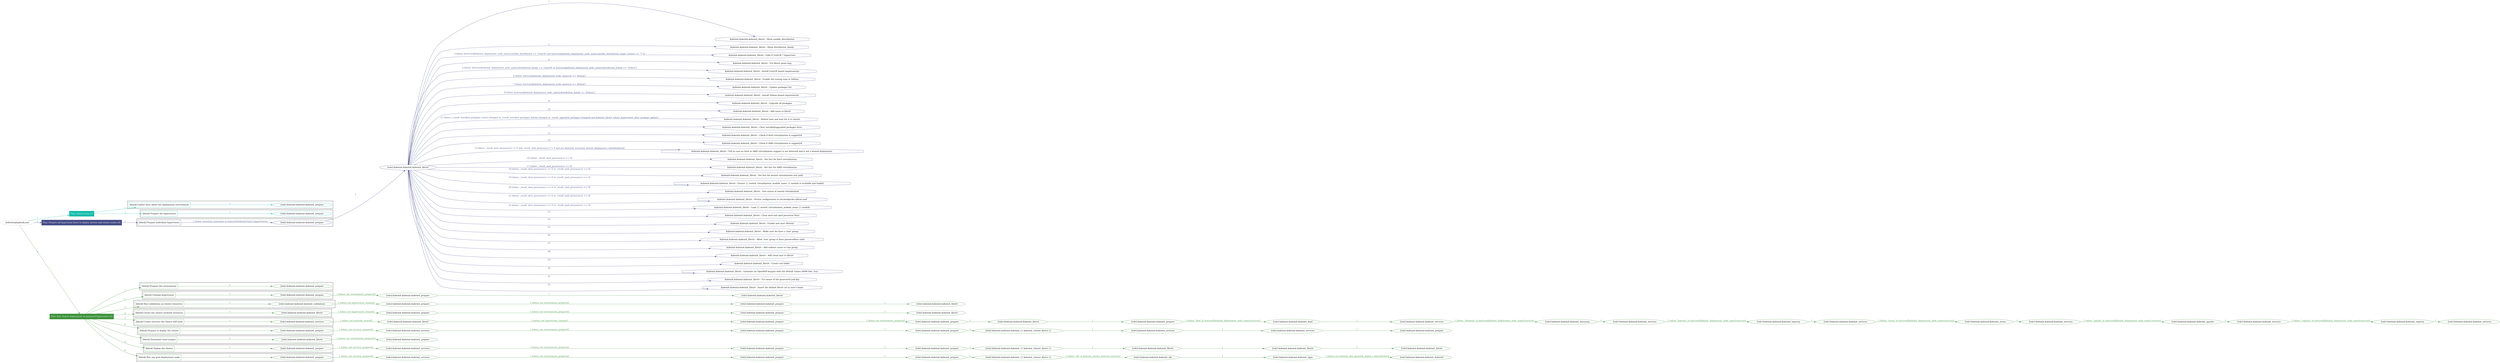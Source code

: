 digraph {
	graph [concentrate=true ordering=in rankdir=LR ratio=fill]
	edge [esep=5 sep=10]
	"kubeinit/playbook.yml" [id=root_node style=dotted]
	play_b51f8426 [label="Play: Initial setup (1)" color="#11bbab" fontcolor="#ffffff" id=play_b51f8426 shape=box style=filled tooltip=localhost]
	"kubeinit/playbook.yml" -> play_b51f8426 [label="1 " color="#11bbab" fontcolor="#11bbab" id=edge_6d5c44a6 labeltooltip="1 " tooltip="1 "]
	subgraph "kubeinit.kubeinit.kubeinit_prepare" {
		role_9feb195b [label="[role] kubeinit.kubeinit.kubeinit_prepare" color="#11bbab" id=role_9feb195b tooltip="kubeinit.kubeinit.kubeinit_prepare"]
	}
	subgraph "kubeinit.kubeinit.kubeinit_prepare" {
		role_089c2559 [label="[role] kubeinit.kubeinit.kubeinit_prepare" color="#11bbab" id=role_089c2559 tooltip="kubeinit.kubeinit.kubeinit_prepare"]
	}
	subgraph "Play: Initial setup (1)" {
		play_b51f8426 -> block_f83c336a [label=1 color="#11bbab" fontcolor="#11bbab" id=edge_c0c05ef8 labeltooltip=1 tooltip=1]
		subgraph cluster_block_f83c336a {
			block_f83c336a [label="[block] Gather facts about the deployment environment" color="#11bbab" id=block_f83c336a labeltooltip="Gather facts about the deployment environment" shape=box tooltip="Gather facts about the deployment environment"]
			block_f83c336a -> role_9feb195b [label="1 " color="#11bbab" fontcolor="#11bbab" id=edge_095c318e labeltooltip="1 " tooltip="1 "]
		}
		play_b51f8426 -> block_04565ffa [label=2 color="#11bbab" fontcolor="#11bbab" id=edge_45d6c869 labeltooltip=2 tooltip=2]
		subgraph cluster_block_04565ffa {
			block_04565ffa [label="[block] Prepare the hypervisors" color="#11bbab" id=block_04565ffa labeltooltip="Prepare the hypervisors" shape=box tooltip="Prepare the hypervisors"]
			block_04565ffa -> role_089c2559 [label="1 " color="#11bbab" fontcolor="#11bbab" id=edge_14ee7ec5 labeltooltip="1 " tooltip="1 "]
		}
	}
	play_76b82106 [label="Play: Prepare all hypervisor hosts to deploy service and cluster nodes (0)" color="#464c86" fontcolor="#ffffff" id=play_76b82106 shape=box style=filled tooltip="Play: Prepare all hypervisor hosts to deploy service and cluster nodes (0)"]
	"kubeinit/playbook.yml" -> play_76b82106 [label="2 " color="#464c86" fontcolor="#464c86" id=edge_75ee89aa labeltooltip="2 " tooltip="2 "]
	subgraph "kubeinit.kubeinit.kubeinit_libvirt" {
		role_32d280fd [label="[role] kubeinit.kubeinit.kubeinit_libvirt" color="#464c86" id=role_32d280fd tooltip="kubeinit.kubeinit.kubeinit_libvirt"]
		task_90e5132d [label="kubeinit.kubeinit.kubeinit_libvirt : Show ansible_distribution" color="#464c86" id=task_90e5132d shape=octagon tooltip="kubeinit.kubeinit.kubeinit_libvirt : Show ansible_distribution"]
		role_32d280fd -> task_90e5132d [label="1 " color="#464c86" fontcolor="#464c86" id=edge_5ddda1cb labeltooltip="1 " tooltip="1 "]
		task_13ab9576 [label="kubeinit.kubeinit.kubeinit_libvirt : Show distribution_family" color="#464c86" id=task_13ab9576 shape=octagon tooltip="kubeinit.kubeinit.kubeinit_libvirt : Show distribution_family"]
		role_32d280fd -> task_13ab9576 [label="2 " color="#464c86" fontcolor="#464c86" id=edge_0612c269 labeltooltip="2 " tooltip="2 "]
		task_2d4ebb64 [label="kubeinit.kubeinit.kubeinit_libvirt : Fails if CentOS 7 hypervisor" color="#464c86" id=task_2d4ebb64 shape=octagon tooltip="kubeinit.kubeinit.kubeinit_libvirt : Fails if CentOS 7 hypervisor"]
		role_32d280fd -> task_2d4ebb64 [label="3 [when: (hostvars[kubeinit_deployment_node_name].ansible_distribution == 'CentOS' and hostvars[kubeinit_deployment_node_name].ansible_distribution_major_version == \"7\")]" color="#464c86" fontcolor="#464c86" id=edge_96c185b6 labeltooltip="3 [when: (hostvars[kubeinit_deployment_node_name].ansible_distribution == 'CentOS' and hostvars[kubeinit_deployment_node_name].ansible_distribution_major_version == \"7\")]" tooltip="3 [when: (hostvars[kubeinit_deployment_node_name].ansible_distribution == 'CentOS' and hostvars[kubeinit_deployment_node_name].ansible_distribution_major_version == \"7\")]"]
		task_e82a0c28 [label="kubeinit.kubeinit.kubeinit_libvirt : Fix libvirt qemu bug" color="#464c86" id=task_e82a0c28 shape=octagon tooltip="kubeinit.kubeinit.kubeinit_libvirt : Fix libvirt qemu bug"]
		role_32d280fd -> task_e82a0c28 [label="4 " color="#464c86" fontcolor="#464c86" id=edge_be903d21 labeltooltip="4 " tooltip="4 "]
		task_8e5e987b [label="kubeinit.kubeinit.kubeinit_libvirt : Install CentOS based requirements" color="#464c86" id=task_8e5e987b shape=octagon tooltip="kubeinit.kubeinit.kubeinit_libvirt : Install CentOS based requirements"]
		role_32d280fd -> task_8e5e987b [label="5 [when: hostvars[kubeinit_deployment_node_name].distribution_family == 'CentOS' or hostvars[kubeinit_deployment_node_name].distribution_family == 'Fedora']" color="#464c86" fontcolor="#464c86" id=edge_e943efad labeltooltip="5 [when: hostvars[kubeinit_deployment_node_name].distribution_family == 'CentOS' or hostvars[kubeinit_deployment_node_name].distribution_family == 'Fedora']" tooltip="5 [when: hostvars[kubeinit_deployment_node_name].distribution_family == 'CentOS' or hostvars[kubeinit_deployment_node_name].distribution_family == 'Fedora']"]
		task_328febbd [label="kubeinit.kubeinit.kubeinit_libvirt : Enable the testing repo in Debian" color="#464c86" id=task_328febbd shape=octagon tooltip="kubeinit.kubeinit.kubeinit_libvirt : Enable the testing repo in Debian"]
		role_32d280fd -> task_328febbd [label="6 [when: hostvars[kubeinit_deployment_node_name].os == 'debian']" color="#464c86" fontcolor="#464c86" id=edge_9ec81605 labeltooltip="6 [when: hostvars[kubeinit_deployment_node_name].os == 'debian']" tooltip="6 [when: hostvars[kubeinit_deployment_node_name].os == 'debian']"]
		task_7bda42e8 [label="kubeinit.kubeinit.kubeinit_libvirt : Update packages list" color="#464c86" id=task_7bda42e8 shape=octagon tooltip="kubeinit.kubeinit.kubeinit_libvirt : Update packages list"]
		role_32d280fd -> task_7bda42e8 [label="7 [when: hostvars[kubeinit_deployment_node_name].os == 'debian']" color="#464c86" fontcolor="#464c86" id=edge_c4a8a4eb labeltooltip="7 [when: hostvars[kubeinit_deployment_node_name].os == 'debian']" tooltip="7 [when: hostvars[kubeinit_deployment_node_name].os == 'debian']"]
		task_499e26c8 [label="kubeinit.kubeinit.kubeinit_libvirt : Install Debian based requirements" color="#464c86" id=task_499e26c8 shape=octagon tooltip="kubeinit.kubeinit.kubeinit_libvirt : Install Debian based requirements"]
		role_32d280fd -> task_499e26c8 [label="8 [when: hostvars[kubeinit_deployment_node_name].distribution_family == 'Debian']" color="#464c86" fontcolor="#464c86" id=edge_21a624a6 labeltooltip="8 [when: hostvars[kubeinit_deployment_node_name].distribution_family == 'Debian']" tooltip="8 [when: hostvars[kubeinit_deployment_node_name].distribution_family == 'Debian']"]
		task_cd4f12f0 [label="kubeinit.kubeinit.kubeinit_libvirt : Upgrade all packages" color="#464c86" id=task_cd4f12f0 shape=octagon tooltip="kubeinit.kubeinit.kubeinit_libvirt : Upgrade all packages"]
		role_32d280fd -> task_cd4f12f0 [label="9 " color="#464c86" fontcolor="#464c86" id=edge_5d234f0d labeltooltip="9 " tooltip="9 "]
		task_fe9263b0 [label="kubeinit.kubeinit.kubeinit_libvirt : Add users to libvirt" color="#464c86" id=task_fe9263b0 shape=octagon tooltip="kubeinit.kubeinit.kubeinit_libvirt : Add users to libvirt"]
		role_32d280fd -> task_fe9263b0 [label="10 " color="#464c86" fontcolor="#464c86" id=edge_28560e75 labeltooltip="10 " tooltip="10 "]
		task_1d5a001f [label="kubeinit.kubeinit.kubeinit_libvirt : Reboot host and wait for it to restart" color="#464c86" id=task_1d5a001f shape=octagon tooltip="kubeinit.kubeinit.kubeinit_libvirt : Reboot host and wait for it to restart"]
		role_32d280fd -> task_1d5a001f [label="11 [when: (_result_installed_packages_centos.changed or _result_installed_packages_debian.changed or _result_upgraded_packages.changed) and kubeinit_libvirt_reboot_hypervisors_after_package_update]" color="#464c86" fontcolor="#464c86" id=edge_9ba7397d labeltooltip="11 [when: (_result_installed_packages_centos.changed or _result_installed_packages_debian.changed or _result_upgraded_packages.changed) and kubeinit_libvirt_reboot_hypervisors_after_package_update]" tooltip="11 [when: (_result_installed_packages_centos.changed or _result_installed_packages_debian.changed or _result_upgraded_packages.changed) and kubeinit_libvirt_reboot_hypervisors_after_package_update]"]
		task_23325196 [label="kubeinit.kubeinit.kubeinit_libvirt : Clear installed/upgraded packages facts" color="#464c86" id=task_23325196 shape=octagon tooltip="kubeinit.kubeinit.kubeinit_libvirt : Clear installed/upgraded packages facts"]
		role_32d280fd -> task_23325196 [label="12 " color="#464c86" fontcolor="#464c86" id=edge_8936098b labeltooltip="12 " tooltip="12 "]
		task_2b703b2c [label="kubeinit.kubeinit.kubeinit_libvirt : Check if Intel virtualization is supported" color="#464c86" id=task_2b703b2c shape=octagon tooltip="kubeinit.kubeinit.kubeinit_libvirt : Check if Intel virtualization is supported"]
		role_32d280fd -> task_2b703b2c [label="13 " color="#464c86" fontcolor="#464c86" id=edge_e818c54f labeltooltip="13 " tooltip="13 "]
		task_6b02d97a [label="kubeinit.kubeinit.kubeinit_libvirt : Check if AMD virtualization is supported" color="#464c86" id=task_6b02d97a shape=octagon tooltip="kubeinit.kubeinit.kubeinit_libvirt : Check if AMD virtualization is supported"]
		role_32d280fd -> task_6b02d97a [label="14 " color="#464c86" fontcolor="#464c86" id=edge_65f4a5d9 labeltooltip="14 " tooltip="14 "]
		task_e0bffec3 [label="kubeinit.kubeinit.kubeinit_libvirt : Fail in case no Intel or AMD virtualization support is not detected and is not a hosted deployment." color="#464c86" id=task_e0bffec3 shape=octagon tooltip="kubeinit.kubeinit.kubeinit_libvirt : Fail in case no Intel or AMD virtualization support is not detected and is not a hosted deployment."]
		role_32d280fd -> task_e0bffec3 [label="15 [when: _result_intel_processor.rc != 0 and _result_amd_processor.rc != 0 and not (kubeinit_inventory_hosted_deployment | default(false))]" color="#464c86" fontcolor="#464c86" id=edge_0c28f5f5 labeltooltip="15 [when: _result_intel_processor.rc != 0 and _result_amd_processor.rc != 0 and not (kubeinit_inventory_hosted_deployment | default(false))]" tooltip="15 [when: _result_intel_processor.rc != 0 and _result_amd_processor.rc != 0 and not (kubeinit_inventory_hosted_deployment | default(false))]"]
		task_ecdac219 [label="kubeinit.kubeinit.kubeinit_libvirt : Set fact for Intel virtualization" color="#464c86" id=task_ecdac219 shape=octagon tooltip="kubeinit.kubeinit.kubeinit_libvirt : Set fact for Intel virtualization"]
		role_32d280fd -> task_ecdac219 [label="16 [when: _result_intel_processor.rc == 0]" color="#464c86" fontcolor="#464c86" id=edge_9c39504e labeltooltip="16 [when: _result_intel_processor.rc == 0]" tooltip="16 [when: _result_intel_processor.rc == 0]"]
		task_9620f569 [label="kubeinit.kubeinit.kubeinit_libvirt : Set fact for AMD virtualization" color="#464c86" id=task_9620f569 shape=octagon tooltip="kubeinit.kubeinit.kubeinit_libvirt : Set fact for AMD virtualization"]
		role_32d280fd -> task_9620f569 [label="17 [when: _result_amd_processor.rc == 0]" color="#464c86" fontcolor="#464c86" id=edge_4f250f8a labeltooltip="17 [when: _result_amd_processor.rc == 0]" tooltip="17 [when: _result_amd_processor.rc == 0]"]
		task_e7687722 [label="kubeinit.kubeinit.kubeinit_libvirt : Set fact for nested virtualization test path" color="#464c86" id=task_e7687722 shape=octagon tooltip="kubeinit.kubeinit.kubeinit_libvirt : Set fact for nested virtualization test path"]
		role_32d280fd -> task_e7687722 [label="18 [when: _result_intel_processor.rc == 0 or _result_amd_processor.rc == 0]" color="#464c86" fontcolor="#464c86" id=edge_cde27643 labeltooltip="18 [when: _result_intel_processor.rc == 0 or _result_amd_processor.rc == 0]" tooltip="18 [when: _result_intel_processor.rc == 0 or _result_amd_processor.rc == 0]"]
		task_34140f57 [label="kubeinit.kubeinit.kubeinit_libvirt : Ensure {{ nested_virtualization_module_name }} module is available and loaded" color="#464c86" id=task_34140f57 shape=octagon tooltip="kubeinit.kubeinit.kubeinit_libvirt : Ensure {{ nested_virtualization_module_name }} module is available and loaded"]
		role_32d280fd -> task_34140f57 [label="19 [when: _result_intel_processor.rc == 0 or _result_amd_processor.rc == 0]" color="#464c86" fontcolor="#464c86" id=edge_2d47e395 labeltooltip="19 [when: _result_intel_processor.rc == 0 or _result_amd_processor.rc == 0]" tooltip="19 [when: _result_intel_processor.rc == 0 or _result_amd_processor.rc == 0]"]
		task_1b625657 [label="kubeinit.kubeinit.kubeinit_libvirt : Test status of nested virtualization" color="#464c86" id=task_1b625657 shape=octagon tooltip="kubeinit.kubeinit.kubeinit_libvirt : Test status of nested virtualization"]
		role_32d280fd -> task_1b625657 [label="20 [when: _result_intel_processor.rc == 0 or _result_amd_processor.rc == 0]" color="#464c86" fontcolor="#464c86" id=edge_1f862bf7 labeltooltip="20 [when: _result_intel_processor.rc == 0 or _result_amd_processor.rc == 0]" tooltip="20 [when: _result_intel_processor.rc == 0 or _result_amd_processor.rc == 0]"]
		task_3d9efa4e [label="kubeinit.kubeinit.kubeinit_libvirt : Persist configuration in /etc/modprobe.d/kvm.conf" color="#464c86" id=task_3d9efa4e shape=octagon tooltip="kubeinit.kubeinit.kubeinit_libvirt : Persist configuration in /etc/modprobe.d/kvm.conf"]
		role_32d280fd -> task_3d9efa4e [label="21 [when: _result_intel_processor.rc == 0 or _result_amd_processor.rc == 0]" color="#464c86" fontcolor="#464c86" id=edge_40189278 labeltooltip="21 [when: _result_intel_processor.rc == 0 or _result_amd_processor.rc == 0]" tooltip="21 [when: _result_intel_processor.rc == 0 or _result_amd_processor.rc == 0]"]
		task_cbc9b69d [label="kubeinit.kubeinit.kubeinit_libvirt : Load {{ nested_virtualization_module_name }} module" color="#464c86" id=task_cbc9b69d shape=octagon tooltip="kubeinit.kubeinit.kubeinit_libvirt : Load {{ nested_virtualization_module_name }} module"]
		role_32d280fd -> task_cbc9b69d [label="22 [when: _result_intel_processor.rc == 0 or _result_amd_processor.rc == 0]" color="#464c86" fontcolor="#464c86" id=edge_ec4e5c80 labeltooltip="22 [when: _result_intel_processor.rc == 0 or _result_amd_processor.rc == 0]" tooltip="22 [when: _result_intel_processor.rc == 0 or _result_amd_processor.rc == 0]"]
		task_54c93267 [label="kubeinit.kubeinit.kubeinit_libvirt : Clear intel and amd processor facts" color="#464c86" id=task_54c93267 shape=octagon tooltip="kubeinit.kubeinit.kubeinit_libvirt : Clear intel and amd processor facts"]
		role_32d280fd -> task_54c93267 [label="23 " color="#464c86" fontcolor="#464c86" id=edge_d51415e8 labeltooltip="23 " tooltip="23 "]
		task_b9dfe2da [label="kubeinit.kubeinit.kubeinit_libvirt : Enable and start libvirtd" color="#464c86" id=task_b9dfe2da shape=octagon tooltip="kubeinit.kubeinit.kubeinit_libvirt : Enable and start libvirtd"]
		role_32d280fd -> task_b9dfe2da [label="24 " color="#464c86" fontcolor="#464c86" id=edge_e2615c6e labeltooltip="24 " tooltip="24 "]
		task_0c7b5fc5 [label="kubeinit.kubeinit.kubeinit_libvirt : Make sure we have a 'toor' group" color="#464c86" id=task_0c7b5fc5 shape=octagon tooltip="kubeinit.kubeinit.kubeinit_libvirt : Make sure we have a 'toor' group"]
		role_32d280fd -> task_0c7b5fc5 [label="25 " color="#464c86" fontcolor="#464c86" id=edge_9a64c12d labeltooltip="25 " tooltip="25 "]
		task_f394f2f2 [label="kubeinit.kubeinit.kubeinit_libvirt : Allow 'toor' group to have passwordless sudo" color="#464c86" id=task_f394f2f2 shape=octagon tooltip="kubeinit.kubeinit.kubeinit_libvirt : Allow 'toor' group to have passwordless sudo"]
		role_32d280fd -> task_f394f2f2 [label="26 " color="#464c86" fontcolor="#464c86" id=edge_2e906b42 labeltooltip="26 " tooltip="26 "]
		task_9454437e [label="kubeinit.kubeinit.kubeinit_libvirt : Add sudoers users to toor group" color="#464c86" id=task_9454437e shape=octagon tooltip="kubeinit.kubeinit.kubeinit_libvirt : Add sudoers users to toor group"]
		role_32d280fd -> task_9454437e [label="27 " color="#464c86" fontcolor="#464c86" id=edge_dbf444b6 labeltooltip="27 " tooltip="27 "]
		task_92c9deac [label="kubeinit.kubeinit.kubeinit_libvirt : Add cloud user to libvirt" color="#464c86" id=task_92c9deac shape=octagon tooltip="kubeinit.kubeinit.kubeinit_libvirt : Add cloud user to libvirt"]
		role_32d280fd -> task_92c9deac [label="28 " color="#464c86" fontcolor="#464c86" id=edge_713aa4bc labeltooltip="28 " tooltip="28 "]
		task_5d73d180 [label="kubeinit.kubeinit.kubeinit_libvirt : Create ssh folder" color="#464c86" id=task_5d73d180 shape=octagon tooltip="kubeinit.kubeinit.kubeinit_libvirt : Create ssh folder"]
		role_32d280fd -> task_5d73d180 [label="29 " color="#464c86" fontcolor="#464c86" id=edge_bc46c58d labeltooltip="29 " tooltip="29 "]
		task_4a2863e4 [label="kubeinit.kubeinit.kubeinit_libvirt : Generate an OpenSSH keypair with the default values (4096 bits, rsa)" color="#464c86" id=task_4a2863e4 shape=octagon tooltip="kubeinit.kubeinit.kubeinit_libvirt : Generate an OpenSSH keypair with the default values (4096 bits, rsa)"]
		role_32d280fd -> task_4a2863e4 [label="30 " color="#464c86" fontcolor="#464c86" id=edge_21edbdb3 labeltooltip="30 " tooltip="30 "]
		task_059be3a4 [label="kubeinit.kubeinit.kubeinit_libvirt : Fix owner of the generated pub key" color="#464c86" id=task_059be3a4 shape=octagon tooltip="kubeinit.kubeinit.kubeinit_libvirt : Fix owner of the generated pub key"]
		role_32d280fd -> task_059be3a4 [label="31 " color="#464c86" fontcolor="#464c86" id=edge_4eb24cc3 labeltooltip="31 " tooltip="31 "]
		task_bdf9093f [label="kubeinit.kubeinit.kubeinit_libvirt : Insert the default libvirt uri in user's home" color="#464c86" id=task_bdf9093f shape=octagon tooltip="kubeinit.kubeinit.kubeinit_libvirt : Insert the default libvirt uri in user's home"]
		role_32d280fd -> task_bdf9093f [label="32 " color="#464c86" fontcolor="#464c86" id=edge_3fa4be33 labeltooltip="32 " tooltip="32 "]
	}
	subgraph "kubeinit.kubeinit.kubeinit_prepare" {
		role_254c5f70 [label="[role] kubeinit.kubeinit.kubeinit_prepare" color="#464c86" id=role_254c5f70 tooltip="kubeinit.kubeinit.kubeinit_prepare"]
		role_254c5f70 -> role_32d280fd [label="1 " color="#464c86" fontcolor="#464c86" id=edge_3e7bbbb6 labeltooltip="1 " tooltip="1 "]
	}
	subgraph "Play: Prepare all hypervisor hosts to deploy service and cluster nodes (0)" {
		play_76b82106 -> block_0a04e15b [label=1 color="#464c86" fontcolor="#464c86" id=edge_f28413c5 labeltooltip=1 tooltip=1]
		subgraph cluster_block_0a04e15b {
			block_0a04e15b [label="[block] Prepare individual hypervisors" color="#464c86" id=block_0a04e15b labeltooltip="Prepare individual hypervisors" shape=box tooltip="Prepare individual hypervisors"]
			block_0a04e15b -> role_254c5f70 [label="1 [when: inventory_hostname in hostvars['kubeinit-facts'].hypervisors]" color="#464c86" fontcolor="#464c86" id=edge_ca1b7308 labeltooltip="1 [when: inventory_hostname in hostvars['kubeinit-facts'].hypervisors]" tooltip="1 [when: inventory_hostname in hostvars['kubeinit-facts'].hypervisors]"]
		}
	}
	play_1a08a706 [label="Play: Run cluster deployment on prepared hypervisors (1)" color="#3d923a" fontcolor="#ffffff" id=play_1a08a706 shape=box style=filled tooltip=localhost]
	"kubeinit/playbook.yml" -> play_1a08a706 [label="3 " color="#3d923a" fontcolor="#3d923a" id=edge_fa52188e labeltooltip="3 " tooltip="3 "]
	subgraph "kubeinit.kubeinit.kubeinit_prepare" {
		role_2d91e16d [label="[role] kubeinit.kubeinit.kubeinit_prepare" color="#3d923a" id=role_2d91e16d tooltip="kubeinit.kubeinit.kubeinit_prepare"]
	}
	subgraph "kubeinit.kubeinit.kubeinit_libvirt" {
		role_97cf1669 [label="[role] kubeinit.kubeinit.kubeinit_libvirt" color="#3d923a" id=role_97cf1669 tooltip="kubeinit.kubeinit.kubeinit_libvirt"]
	}
	subgraph "kubeinit.kubeinit.kubeinit_prepare" {
		role_b31c69e0 [label="[role] kubeinit.kubeinit.kubeinit_prepare" color="#3d923a" id=role_b31c69e0 tooltip="kubeinit.kubeinit.kubeinit_prepare"]
		role_b31c69e0 -> role_97cf1669 [label="1 " color="#3d923a" fontcolor="#3d923a" id=edge_8378ac7f labeltooltip="1 " tooltip="1 "]
	}
	subgraph "kubeinit.kubeinit.kubeinit_prepare" {
		role_becd7930 [label="[role] kubeinit.kubeinit.kubeinit_prepare" color="#3d923a" id=role_becd7930 tooltip="kubeinit.kubeinit.kubeinit_prepare"]
		role_becd7930 -> role_b31c69e0 [label="1 [when: not environment_prepared]" color="#3d923a" fontcolor="#3d923a" id=edge_1b833b6e labeltooltip="1 [when: not environment_prepared]" tooltip="1 [when: not environment_prepared]"]
	}
	subgraph "kubeinit.kubeinit.kubeinit_libvirt" {
		role_90ea23ed [label="[role] kubeinit.kubeinit.kubeinit_libvirt" color="#3d923a" id=role_90ea23ed tooltip="kubeinit.kubeinit.kubeinit_libvirt"]
	}
	subgraph "kubeinit.kubeinit.kubeinit_prepare" {
		role_7d0e8710 [label="[role] kubeinit.kubeinit.kubeinit_prepare" color="#3d923a" id=role_7d0e8710 tooltip="kubeinit.kubeinit.kubeinit_prepare"]
		role_7d0e8710 -> role_90ea23ed [label="1 " color="#3d923a" fontcolor="#3d923a" id=edge_5948bf92 labeltooltip="1 " tooltip="1 "]
	}
	subgraph "kubeinit.kubeinit.kubeinit_prepare" {
		role_dc8ce5aa [label="[role] kubeinit.kubeinit.kubeinit_prepare" color="#3d923a" id=role_dc8ce5aa tooltip="kubeinit.kubeinit.kubeinit_prepare"]
		role_dc8ce5aa -> role_7d0e8710 [label="1 [when: not environment_prepared]" color="#3d923a" fontcolor="#3d923a" id=edge_f75f1e89 labeltooltip="1 [when: not environment_prepared]" tooltip="1 [when: not environment_prepared]"]
	}
	subgraph "kubeinit.kubeinit.kubeinit_validations" {
		role_73d7aaeb [label="[role] kubeinit.kubeinit.kubeinit_validations" color="#3d923a" id=role_73d7aaeb tooltip="kubeinit.kubeinit.kubeinit_validations"]
		role_73d7aaeb -> role_dc8ce5aa [label="1 [when: not hypervisors_cleaned]" color="#3d923a" fontcolor="#3d923a" id=edge_51bffb5e labeltooltip="1 [when: not hypervisors_cleaned]" tooltip="1 [when: not hypervisors_cleaned]"]
	}
	subgraph "kubeinit.kubeinit.kubeinit_libvirt" {
		role_37249315 [label="[role] kubeinit.kubeinit.kubeinit_libvirt" color="#3d923a" id=role_37249315 tooltip="kubeinit.kubeinit.kubeinit_libvirt"]
	}
	subgraph "kubeinit.kubeinit.kubeinit_prepare" {
		role_80e550f8 [label="[role] kubeinit.kubeinit.kubeinit_prepare" color="#3d923a" id=role_80e550f8 tooltip="kubeinit.kubeinit.kubeinit_prepare"]
		role_80e550f8 -> role_37249315 [label="1 " color="#3d923a" fontcolor="#3d923a" id=edge_6c04fe33 labeltooltip="1 " tooltip="1 "]
	}
	subgraph "kubeinit.kubeinit.kubeinit_prepare" {
		role_e7a3ea24 [label="[role] kubeinit.kubeinit.kubeinit_prepare" color="#3d923a" id=role_e7a3ea24 tooltip="kubeinit.kubeinit.kubeinit_prepare"]
		role_e7a3ea24 -> role_80e550f8 [label="1 [when: not environment_prepared]" color="#3d923a" fontcolor="#3d923a" id=edge_2c0c58f6 labeltooltip="1 [when: not environment_prepared]" tooltip="1 [when: not environment_prepared]"]
	}
	subgraph "kubeinit.kubeinit.kubeinit_libvirt" {
		role_5559232c [label="[role] kubeinit.kubeinit.kubeinit_libvirt" color="#3d923a" id=role_5559232c tooltip="kubeinit.kubeinit.kubeinit_libvirt"]
		role_5559232c -> role_e7a3ea24 [label="1 [when: not hypervisors_cleaned]" color="#3d923a" fontcolor="#3d923a" id=edge_088038ff labeltooltip="1 [when: not hypervisors_cleaned]" tooltip="1 [when: not hypervisors_cleaned]"]
	}
	subgraph "kubeinit.kubeinit.kubeinit_services" {
		role_d54508fc [label="[role] kubeinit.kubeinit.kubeinit_services" color="#3d923a" id=role_d54508fc tooltip="kubeinit.kubeinit.kubeinit_services"]
	}
	subgraph "kubeinit.kubeinit.kubeinit_registry" {
		role_0972c377 [label="[role] kubeinit.kubeinit.kubeinit_registry" color="#3d923a" id=role_0972c377 tooltip="kubeinit.kubeinit.kubeinit_registry"]
		role_0972c377 -> role_d54508fc [label="1 " color="#3d923a" fontcolor="#3d923a" id=edge_f5a5ae27 labeltooltip="1 " tooltip="1 "]
	}
	subgraph "kubeinit.kubeinit.kubeinit_services" {
		role_4080df91 [label="[role] kubeinit.kubeinit.kubeinit_services" color="#3d923a" id=role_4080df91 tooltip="kubeinit.kubeinit.kubeinit_services"]
		role_4080df91 -> role_0972c377 [label="1 [when: 'registry' in hostvars[kubeinit_deployment_node_name].services]" color="#3d923a" fontcolor="#3d923a" id=edge_d8a2f250 labeltooltip="1 [when: 'registry' in hostvars[kubeinit_deployment_node_name].services]" tooltip="1 [when: 'registry' in hostvars[kubeinit_deployment_node_name].services]"]
	}
	subgraph "kubeinit.kubeinit.kubeinit_apache" {
		role_436afbcd [label="[role] kubeinit.kubeinit.kubeinit_apache" color="#3d923a" id=role_436afbcd tooltip="kubeinit.kubeinit.kubeinit_apache"]
		role_436afbcd -> role_4080df91 [label="1 " color="#3d923a" fontcolor="#3d923a" id=edge_48a5c603 labeltooltip="1 " tooltip="1 "]
	}
	subgraph "kubeinit.kubeinit.kubeinit_services" {
		role_fb63d4c6 [label="[role] kubeinit.kubeinit.kubeinit_services" color="#3d923a" id=role_fb63d4c6 tooltip="kubeinit.kubeinit.kubeinit_services"]
		role_fb63d4c6 -> role_436afbcd [label="1 [when: 'apache' in hostvars[kubeinit_deployment_node_name].services]" color="#3d923a" fontcolor="#3d923a" id=edge_0f6072f3 labeltooltip="1 [when: 'apache' in hostvars[kubeinit_deployment_node_name].services]" tooltip="1 [when: 'apache' in hostvars[kubeinit_deployment_node_name].services]"]
	}
	subgraph "kubeinit.kubeinit.kubeinit_nexus" {
		role_cbfc97bb [label="[role] kubeinit.kubeinit.kubeinit_nexus" color="#3d923a" id=role_cbfc97bb tooltip="kubeinit.kubeinit.kubeinit_nexus"]
		role_cbfc97bb -> role_fb63d4c6 [label="1 " color="#3d923a" fontcolor="#3d923a" id=edge_14e74ff8 labeltooltip="1 " tooltip="1 "]
	}
	subgraph "kubeinit.kubeinit.kubeinit_services" {
		role_6fbd6c20 [label="[role] kubeinit.kubeinit.kubeinit_services" color="#3d923a" id=role_6fbd6c20 tooltip="kubeinit.kubeinit.kubeinit_services"]
		role_6fbd6c20 -> role_cbfc97bb [label="1 [when: 'nexus' in hostvars[kubeinit_deployment_node_name].services]" color="#3d923a" fontcolor="#3d923a" id=edge_8ac0393b labeltooltip="1 [when: 'nexus' in hostvars[kubeinit_deployment_node_name].services]" tooltip="1 [when: 'nexus' in hostvars[kubeinit_deployment_node_name].services]"]
	}
	subgraph "kubeinit.kubeinit.kubeinit_haproxy" {
		role_9969d47f [label="[role] kubeinit.kubeinit.kubeinit_haproxy" color="#3d923a" id=role_9969d47f tooltip="kubeinit.kubeinit.kubeinit_haproxy"]
		role_9969d47f -> role_6fbd6c20 [label="1 " color="#3d923a" fontcolor="#3d923a" id=edge_8bbc988c labeltooltip="1 " tooltip="1 "]
	}
	subgraph "kubeinit.kubeinit.kubeinit_services" {
		role_85557f06 [label="[role] kubeinit.kubeinit.kubeinit_services" color="#3d923a" id=role_85557f06 tooltip="kubeinit.kubeinit.kubeinit_services"]
		role_85557f06 -> role_9969d47f [label="1 [when: 'haproxy' in hostvars[kubeinit_deployment_node_name].services]" color="#3d923a" fontcolor="#3d923a" id=edge_81ea5fd3 labeltooltip="1 [when: 'haproxy' in hostvars[kubeinit_deployment_node_name].services]" tooltip="1 [when: 'haproxy' in hostvars[kubeinit_deployment_node_name].services]"]
	}
	subgraph "kubeinit.kubeinit.kubeinit_dnsmasq" {
		role_92fcd297 [label="[role] kubeinit.kubeinit.kubeinit_dnsmasq" color="#3d923a" id=role_92fcd297 tooltip="kubeinit.kubeinit.kubeinit_dnsmasq"]
		role_92fcd297 -> role_85557f06 [label="1 " color="#3d923a" fontcolor="#3d923a" id=edge_e0039e98 labeltooltip="1 " tooltip="1 "]
	}
	subgraph "kubeinit.kubeinit.kubeinit_services" {
		role_b6e14499 [label="[role] kubeinit.kubeinit.kubeinit_services" color="#3d923a" id=role_b6e14499 tooltip="kubeinit.kubeinit.kubeinit_services"]
		role_b6e14499 -> role_92fcd297 [label="1 [when: 'dnsmasq' in hostvars[kubeinit_deployment_node_name].services]" color="#3d923a" fontcolor="#3d923a" id=edge_8d6a7be0 labeltooltip="1 [when: 'dnsmasq' in hostvars[kubeinit_deployment_node_name].services]" tooltip="1 [when: 'dnsmasq' in hostvars[kubeinit_deployment_node_name].services]"]
	}
	subgraph "kubeinit.kubeinit.kubeinit_bind" {
		role_7569c348 [label="[role] kubeinit.kubeinit.kubeinit_bind" color="#3d923a" id=role_7569c348 tooltip="kubeinit.kubeinit.kubeinit_bind"]
		role_7569c348 -> role_b6e14499 [label="1 " color="#3d923a" fontcolor="#3d923a" id=edge_027698e9 labeltooltip="1 " tooltip="1 "]
	}
	subgraph "kubeinit.kubeinit.kubeinit_prepare" {
		role_012be81c [label="[role] kubeinit.kubeinit.kubeinit_prepare" color="#3d923a" id=role_012be81c tooltip="kubeinit.kubeinit.kubeinit_prepare"]
		role_012be81c -> role_7569c348 [label="1 [when: 'bind' in hostvars[kubeinit_deployment_node_name].services]" color="#3d923a" fontcolor="#3d923a" id=edge_7c94b6f8 labeltooltip="1 [when: 'bind' in hostvars[kubeinit_deployment_node_name].services]" tooltip="1 [when: 'bind' in hostvars[kubeinit_deployment_node_name].services]"]
	}
	subgraph "kubeinit.kubeinit.kubeinit_libvirt" {
		role_97aeb14e [label="[role] kubeinit.kubeinit.kubeinit_libvirt" color="#3d923a" id=role_97aeb14e tooltip="kubeinit.kubeinit.kubeinit_libvirt"]
		role_97aeb14e -> role_012be81c [label="1 " color="#3d923a" fontcolor="#3d923a" id=edge_a35720c9 labeltooltip="1 " tooltip="1 "]
	}
	subgraph "kubeinit.kubeinit.kubeinit_prepare" {
		role_dff5f632 [label="[role] kubeinit.kubeinit.kubeinit_prepare" color="#3d923a" id=role_dff5f632 tooltip="kubeinit.kubeinit.kubeinit_prepare"]
		role_dff5f632 -> role_97aeb14e [label="1 " color="#3d923a" fontcolor="#3d923a" id=edge_a59e12e7 labeltooltip="1 " tooltip="1 "]
	}
	subgraph "kubeinit.kubeinit.kubeinit_prepare" {
		role_1efec733 [label="[role] kubeinit.kubeinit.kubeinit_prepare" color="#3d923a" id=role_1efec733 tooltip="kubeinit.kubeinit.kubeinit_prepare"]
		role_1efec733 -> role_dff5f632 [label="1 [when: not environment_prepared]" color="#3d923a" fontcolor="#3d923a" id=edge_2a6c23fb labeltooltip="1 [when: not environment_prepared]" tooltip="1 [when: not environment_prepared]"]
	}
	subgraph "kubeinit.kubeinit.kubeinit_libvirt" {
		role_01ac0fbf [label="[role] kubeinit.kubeinit.kubeinit_libvirt" color="#3d923a" id=role_01ac0fbf tooltip="kubeinit.kubeinit.kubeinit_libvirt"]
		role_01ac0fbf -> role_1efec733 [label="1 [when: not hypervisors_cleaned]" color="#3d923a" fontcolor="#3d923a" id=edge_d5bda593 labeltooltip="1 [when: not hypervisors_cleaned]" tooltip="1 [when: not hypervisors_cleaned]"]
	}
	subgraph "kubeinit.kubeinit.kubeinit_services" {
		role_1a3a6b9c [label="[role] kubeinit.kubeinit.kubeinit_services" color="#3d923a" id=role_1a3a6b9c tooltip="kubeinit.kubeinit.kubeinit_services"]
		role_1a3a6b9c -> role_01ac0fbf [label="1 [when: not network_created]" color="#3d923a" fontcolor="#3d923a" id=edge_865ac063 labeltooltip="1 [when: not network_created]" tooltip="1 [when: not network_created]"]
	}
	subgraph "kubeinit.kubeinit.kubeinit_prepare" {
		role_3bcd42fb [label="[role] kubeinit.kubeinit.kubeinit_prepare" color="#3d923a" id=role_3bcd42fb tooltip="kubeinit.kubeinit.kubeinit_prepare"]
	}
	subgraph "kubeinit.kubeinit.kubeinit_services" {
		role_c39ae81e [label="[role] kubeinit.kubeinit.kubeinit_services" color="#3d923a" id=role_c39ae81e tooltip="kubeinit.kubeinit.kubeinit_services"]
		role_c39ae81e -> role_3bcd42fb [label="1 " color="#3d923a" fontcolor="#3d923a" id=edge_a8dfd736 labeltooltip="1 " tooltip="1 "]
	}
	subgraph "kubeinit.kubeinit.kubeinit_services" {
		role_ec9ac1d4 [label="[role] kubeinit.kubeinit.kubeinit_services" color="#3d923a" id=role_ec9ac1d4 tooltip="kubeinit.kubeinit.kubeinit_services"]
		role_ec9ac1d4 -> role_c39ae81e [label="1 " color="#3d923a" fontcolor="#3d923a" id=edge_5c69f49e labeltooltip="1 " tooltip="1 "]
	}
	subgraph "kubeinit.kubeinit.kubeinit_{{ kubeinit_cluster_distro }}" {
		role_ca435ac6 [label="[role] kubeinit.kubeinit.kubeinit_{{ kubeinit_cluster_distro }}" color="#3d923a" id=role_ca435ac6 tooltip="kubeinit.kubeinit.kubeinit_{{ kubeinit_cluster_distro }}"]
		role_ca435ac6 -> role_ec9ac1d4 [label="1 " color="#3d923a" fontcolor="#3d923a" id=edge_52b157f0 labeltooltip="1 " tooltip="1 "]
	}
	subgraph "kubeinit.kubeinit.kubeinit_prepare" {
		role_9188c69e [label="[role] kubeinit.kubeinit.kubeinit_prepare" color="#3d923a" id=role_9188c69e tooltip="kubeinit.kubeinit.kubeinit_prepare"]
		role_9188c69e -> role_ca435ac6 [label="1 " color="#3d923a" fontcolor="#3d923a" id=edge_f86a7db6 labeltooltip="1 " tooltip="1 "]
	}
	subgraph "kubeinit.kubeinit.kubeinit_prepare" {
		role_e5801ab9 [label="[role] kubeinit.kubeinit.kubeinit_prepare" color="#3d923a" id=role_e5801ab9 tooltip="kubeinit.kubeinit.kubeinit_prepare"]
		role_e5801ab9 -> role_9188c69e [label="1 " color="#3d923a" fontcolor="#3d923a" id=edge_ff947615 labeltooltip="1 " tooltip="1 "]
	}
	subgraph "kubeinit.kubeinit.kubeinit_services" {
		role_dbfe93e7 [label="[role] kubeinit.kubeinit.kubeinit_services" color="#3d923a" id=role_dbfe93e7 tooltip="kubeinit.kubeinit.kubeinit_services"]
		role_dbfe93e7 -> role_e5801ab9 [label="1 [when: not environment_prepared]" color="#3d923a" fontcolor="#3d923a" id=edge_8e41d14a labeltooltip="1 [when: not environment_prepared]" tooltip="1 [when: not environment_prepared]"]
	}
	subgraph "kubeinit.kubeinit.kubeinit_prepare" {
		role_3e5a36e7 [label="[role] kubeinit.kubeinit.kubeinit_prepare" color="#3d923a" id=role_3e5a36e7 tooltip="kubeinit.kubeinit.kubeinit_prepare"]
		role_3e5a36e7 -> role_dbfe93e7 [label="1 [when: not services_prepared]" color="#3d923a" fontcolor="#3d923a" id=edge_5ded0094 labeltooltip="1 [when: not services_prepared]" tooltip="1 [when: not services_prepared]"]
	}
	subgraph "kubeinit.kubeinit.kubeinit_prepare" {
		role_a197c750 [label="[role] kubeinit.kubeinit.kubeinit_prepare" color="#3d923a" id=role_a197c750 tooltip="kubeinit.kubeinit.kubeinit_prepare"]
	}
	subgraph "kubeinit.kubeinit.kubeinit_libvirt" {
		role_96af4f47 [label="[role] kubeinit.kubeinit.kubeinit_libvirt" color="#3d923a" id=role_96af4f47 tooltip="kubeinit.kubeinit.kubeinit_libvirt"]
		role_96af4f47 -> role_a197c750 [label="1 [when: not environment_prepared]" color="#3d923a" fontcolor="#3d923a" id=edge_67b442f7 labeltooltip="1 [when: not environment_prepared]" tooltip="1 [when: not environment_prepared]"]
	}
	subgraph "kubeinit.kubeinit.kubeinit_libvirt" {
		role_49581c4e [label="[role] kubeinit.kubeinit.kubeinit_libvirt" color="#3d923a" id=role_49581c4e tooltip="kubeinit.kubeinit.kubeinit_libvirt"]
	}
	subgraph "kubeinit.kubeinit.kubeinit_libvirt" {
		role_79fc9724 [label="[role] kubeinit.kubeinit.kubeinit_libvirt" color="#3d923a" id=role_79fc9724 tooltip="kubeinit.kubeinit.kubeinit_libvirt"]
		role_79fc9724 -> role_49581c4e [label="1 " color="#3d923a" fontcolor="#3d923a" id=edge_67adba3a labeltooltip="1 " tooltip="1 "]
	}
	subgraph "kubeinit.kubeinit.kubeinit_libvirt" {
		role_433290db [label="[role] kubeinit.kubeinit.kubeinit_libvirt" color="#3d923a" id=role_433290db tooltip="kubeinit.kubeinit.kubeinit_libvirt"]
		role_433290db -> role_79fc9724 [label="1 " color="#3d923a" fontcolor="#3d923a" id=edge_8cb46275 labeltooltip="1 " tooltip="1 "]
	}
	subgraph "kubeinit.kubeinit.kubeinit_{{ kubeinit_cluster_distro }}" {
		role_01bddc9f [label="[role] kubeinit.kubeinit.kubeinit_{{ kubeinit_cluster_distro }}" color="#3d923a" id=role_01bddc9f tooltip="kubeinit.kubeinit.kubeinit_{{ kubeinit_cluster_distro }}"]
		role_01bddc9f -> role_433290db [label="1 " color="#3d923a" fontcolor="#3d923a" id=edge_8b7d34be labeltooltip="1 " tooltip="1 "]
	}
	subgraph "kubeinit.kubeinit.kubeinit_prepare" {
		role_0436d47f [label="[role] kubeinit.kubeinit.kubeinit_prepare" color="#3d923a" id=role_0436d47f tooltip="kubeinit.kubeinit.kubeinit_prepare"]
		role_0436d47f -> role_01bddc9f [label="1 " color="#3d923a" fontcolor="#3d923a" id=edge_0972a9ea labeltooltip="1 " tooltip="1 "]
	}
	subgraph "kubeinit.kubeinit.kubeinit_prepare" {
		role_3c80900b [label="[role] kubeinit.kubeinit.kubeinit_prepare" color="#3d923a" id=role_3c80900b tooltip="kubeinit.kubeinit.kubeinit_prepare"]
		role_3c80900b -> role_0436d47f [label="1 " color="#3d923a" fontcolor="#3d923a" id=edge_f805a836 labeltooltip="1 " tooltip="1 "]
	}
	subgraph "kubeinit.kubeinit.kubeinit_services" {
		role_2fcb55ad [label="[role] kubeinit.kubeinit.kubeinit_services" color="#3d923a" id=role_2fcb55ad tooltip="kubeinit.kubeinit.kubeinit_services"]
		role_2fcb55ad -> role_3c80900b [label="1 [when: not environment_prepared]" color="#3d923a" fontcolor="#3d923a" id=edge_c14bac47 labeltooltip="1 [when: not environment_prepared]" tooltip="1 [when: not environment_prepared]"]
	}
	subgraph "kubeinit.kubeinit.kubeinit_prepare" {
		role_7b38f374 [label="[role] kubeinit.kubeinit.kubeinit_prepare" color="#3d923a" id=role_7b38f374 tooltip="kubeinit.kubeinit.kubeinit_prepare"]
		role_7b38f374 -> role_2fcb55ad [label="1 [when: not services_prepared]" color="#3d923a" fontcolor="#3d923a" id=edge_026eced7 labeltooltip="1 [when: not services_prepared]" tooltip="1 [when: not services_prepared]"]
	}
	subgraph "kubeinit.kubeinit.kubeinit_kubevirt" {
		role_ca9781c2 [label="[role] kubeinit.kubeinit.kubeinit_kubevirt" color="#3d923a" id=role_ca9781c2 tooltip="kubeinit.kubeinit.kubeinit_kubevirt"]
	}
	subgraph "kubeinit.kubeinit.kubeinit_apps" {
		role_9fcecf0b [label="[role] kubeinit.kubeinit.kubeinit_apps" color="#3d923a" id=role_9fcecf0b tooltip="kubeinit.kubeinit.kubeinit_apps"]
		role_9fcecf0b -> role_ca9781c2 [label="1 [when: not kubeinit_okd_openshift_deploy | default(False)]" color="#3d923a" fontcolor="#3d923a" id=edge_9caaf101 labeltooltip="1 [when: not kubeinit_okd_openshift_deploy | default(False)]" tooltip="1 [when: not kubeinit_okd_openshift_deploy | default(False)]"]
	}
	subgraph "kubeinit.kubeinit.kubeinit_nfs" {
		role_3c3b568a [label="[role] kubeinit.kubeinit.kubeinit_nfs" color="#3d923a" id=role_3c3b568a tooltip="kubeinit.kubeinit.kubeinit_nfs"]
		role_3c3b568a -> role_9fcecf0b [label="1 " color="#3d923a" fontcolor="#3d923a" id=edge_a8336184 labeltooltip="1 " tooltip="1 "]
	}
	subgraph "kubeinit.kubeinit.kubeinit_{{ kubeinit_cluster_distro }}" {
		role_4abb13c0 [label="[role] kubeinit.kubeinit.kubeinit_{{ kubeinit_cluster_distro }}" color="#3d923a" id=role_4abb13c0 tooltip="kubeinit.kubeinit.kubeinit_{{ kubeinit_cluster_distro }}"]
		role_4abb13c0 -> role_3c3b568a [label="1 [when: 'nfs' in kubeinit_cluster_hostvars.services]" color="#3d923a" fontcolor="#3d923a" id=edge_9c34eec8 labeltooltip="1 [when: 'nfs' in kubeinit_cluster_hostvars.services]" tooltip="1 [when: 'nfs' in kubeinit_cluster_hostvars.services]"]
	}
	subgraph "kubeinit.kubeinit.kubeinit_prepare" {
		role_a3fb6055 [label="[role] kubeinit.kubeinit.kubeinit_prepare" color="#3d923a" id=role_a3fb6055 tooltip="kubeinit.kubeinit.kubeinit_prepare"]
		role_a3fb6055 -> role_4abb13c0 [label="1 " color="#3d923a" fontcolor="#3d923a" id=edge_e7c67523 labeltooltip="1 " tooltip="1 "]
	}
	subgraph "kubeinit.kubeinit.kubeinit_prepare" {
		role_dbc08a40 [label="[role] kubeinit.kubeinit.kubeinit_prepare" color="#3d923a" id=role_dbc08a40 tooltip="kubeinit.kubeinit.kubeinit_prepare"]
		role_dbc08a40 -> role_a3fb6055 [label="1 " color="#3d923a" fontcolor="#3d923a" id=edge_c640b2db labeltooltip="1 " tooltip="1 "]
	}
	subgraph "kubeinit.kubeinit.kubeinit_services" {
		role_15e24560 [label="[role] kubeinit.kubeinit.kubeinit_services" color="#3d923a" id=role_15e24560 tooltip="kubeinit.kubeinit.kubeinit_services"]
		role_15e24560 -> role_dbc08a40 [label="1 [when: not environment_prepared]" color="#3d923a" fontcolor="#3d923a" id=edge_e61b8eff labeltooltip="1 [when: not environment_prepared]" tooltip="1 [when: not environment_prepared]"]
	}
	subgraph "kubeinit.kubeinit.kubeinit_prepare" {
		role_1708c0c4 [label="[role] kubeinit.kubeinit.kubeinit_prepare" color="#3d923a" id=role_1708c0c4 tooltip="kubeinit.kubeinit.kubeinit_prepare"]
		role_1708c0c4 -> role_15e24560 [label="1 [when: not services_prepared]" color="#3d923a" fontcolor="#3d923a" id=edge_42c1199e labeltooltip="1 [when: not services_prepared]" tooltip="1 [when: not services_prepared]"]
	}
	subgraph "Play: Run cluster deployment on prepared hypervisors (1)" {
		play_1a08a706 -> block_518322e0 [label=1 color="#3d923a" fontcolor="#3d923a" id=edge_3062c412 labeltooltip=1 tooltip=1]
		subgraph cluster_block_518322e0 {
			block_518322e0 [label="[block] Prepare the environment" color="#3d923a" id=block_518322e0 labeltooltip="Prepare the environment" shape=box tooltip="Prepare the environment"]
			block_518322e0 -> role_2d91e16d [label="1 " color="#3d923a" fontcolor="#3d923a" id=edge_9cc33b57 labeltooltip="1 " tooltip="1 "]
		}
		play_1a08a706 -> block_db6c1ec6 [label=2 color="#3d923a" fontcolor="#3d923a" id=edge_57a59358 labeltooltip=2 tooltip=2]
		subgraph cluster_block_db6c1ec6 {
			block_db6c1ec6 [label="[block] Cleanup hypervisors" color="#3d923a" id=block_db6c1ec6 labeltooltip="Cleanup hypervisors" shape=box tooltip="Cleanup hypervisors"]
			block_db6c1ec6 -> role_becd7930 [label="1 " color="#3d923a" fontcolor="#3d923a" id=edge_3b12ecb7 labeltooltip="1 " tooltip="1 "]
		}
		play_1a08a706 -> block_7335b594 [label=3 color="#3d923a" fontcolor="#3d923a" id=edge_a8e1e3e5 labeltooltip=3 tooltip=3]
		subgraph cluster_block_7335b594 {
			block_7335b594 [label="[block] Run validations on cluster resources" color="#3d923a" id=block_7335b594 labeltooltip="Run validations on cluster resources" shape=box tooltip="Run validations on cluster resources"]
			block_7335b594 -> role_73d7aaeb [label="1 " color="#3d923a" fontcolor="#3d923a" id=edge_c5fda8a8 labeltooltip="1 " tooltip="1 "]
		}
		play_1a08a706 -> block_9501668e [label=4 color="#3d923a" fontcolor="#3d923a" id=edge_5b05723f labeltooltip=4 tooltip=4]
		subgraph cluster_block_9501668e {
			block_9501668e [label="[block] Create the cluster network resources" color="#3d923a" id=block_9501668e labeltooltip="Create the cluster network resources" shape=box tooltip="Create the cluster network resources"]
			block_9501668e -> role_5559232c [label="1 " color="#3d923a" fontcolor="#3d923a" id=edge_42eade1a labeltooltip="1 " tooltip="1 "]
		}
		play_1a08a706 -> block_c9b28620 [label=5 color="#3d923a" fontcolor="#3d923a" id=edge_0de02040 labeltooltip=5 tooltip=5]
		subgraph cluster_block_c9b28620 {
			block_c9b28620 [label="[block] Create services the cluster will need" color="#3d923a" id=block_c9b28620 labeltooltip="Create services the cluster will need" shape=box tooltip="Create services the cluster will need"]
			block_c9b28620 -> role_1a3a6b9c [label="1 " color="#3d923a" fontcolor="#3d923a" id=edge_cf8e9f5d labeltooltip="1 " tooltip="1 "]
		}
		play_1a08a706 -> block_dc02ed0a [label=6 color="#3d923a" fontcolor="#3d923a" id=edge_06af5250 labeltooltip=6 tooltip=6]
		subgraph cluster_block_dc02ed0a {
			block_dc02ed0a [label="[block] Prepare to deploy the cluster" color="#3d923a" id=block_dc02ed0a labeltooltip="Prepare to deploy the cluster" shape=box tooltip="Prepare to deploy the cluster"]
			block_dc02ed0a -> role_3e5a36e7 [label="1 " color="#3d923a" fontcolor="#3d923a" id=edge_a1b1fff4 labeltooltip="1 " tooltip="1 "]
		}
		play_1a08a706 -> block_eb837af0 [label=7 color="#3d923a" fontcolor="#3d923a" id=edge_bad2fa34 labeltooltip=7 tooltip=7]
		subgraph cluster_block_eb837af0 {
			block_eb837af0 [label="[block] Download cloud images" color="#3d923a" id=block_eb837af0 labeltooltip="Download cloud images" shape=box tooltip="Download cloud images"]
			block_eb837af0 -> role_96af4f47 [label="1 " color="#3d923a" fontcolor="#3d923a" id=edge_dbe464cd labeltooltip="1 " tooltip="1 "]
		}
		play_1a08a706 -> block_bde99979 [label=8 color="#3d923a" fontcolor="#3d923a" id=edge_24ea221f labeltooltip=8 tooltip=8]
		subgraph cluster_block_bde99979 {
			block_bde99979 [label="[block] Deploy the cluster" color="#3d923a" id=block_bde99979 labeltooltip="Deploy the cluster" shape=box tooltip="Deploy the cluster"]
			block_bde99979 -> role_7b38f374 [label="1 " color="#3d923a" fontcolor="#3d923a" id=edge_a5ca8182 labeltooltip="1 " tooltip="1 "]
		}
		play_1a08a706 -> block_12504d86 [label=9 color="#3d923a" fontcolor="#3d923a" id=edge_b24ebc1c labeltooltip=9 tooltip=9]
		subgraph cluster_block_12504d86 {
			block_12504d86 [label="[block] Run any post-deployment tasks" color="#3d923a" id=block_12504d86 labeltooltip="Run any post-deployment tasks" shape=box tooltip="Run any post-deployment tasks"]
			block_12504d86 -> role_1708c0c4 [label="1 " color="#3d923a" fontcolor="#3d923a" id=edge_6f96ebd1 labeltooltip="1 " tooltip="1 "]
		}
	}
}
